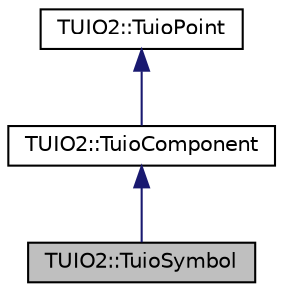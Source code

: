 digraph "TUIO2::TuioSymbol"
{
 // LATEX_PDF_SIZE
  edge [fontname="Helvetica",fontsize="10",labelfontname="Helvetica",labelfontsize="10"];
  node [fontname="Helvetica",fontsize="10",shape=record];
  Node1 [label="TUIO2::TuioSymbol",height=0.2,width=0.4,color="black", fillcolor="grey75", style="filled", fontcolor="black",tooltip=" "];
  Node2 -> Node1 [dir="back",color="midnightblue",fontsize="10",style="solid",fontname="Helvetica"];
  Node2 [label="TUIO2::TuioComponent",height=0.2,width=0.4,color="black", fillcolor="white", style="filled",URL="$classTUIO2_1_1TuioComponent.html",tooltip=" "];
  Node3 -> Node2 [dir="back",color="midnightblue",fontsize="10",style="solid",fontname="Helvetica"];
  Node3 [label="TUIO2::TuioPoint",height=0.2,width=0.4,color="black", fillcolor="white", style="filled",URL="$classTUIO2_1_1TuioPoint.html",tooltip=" "];
}
